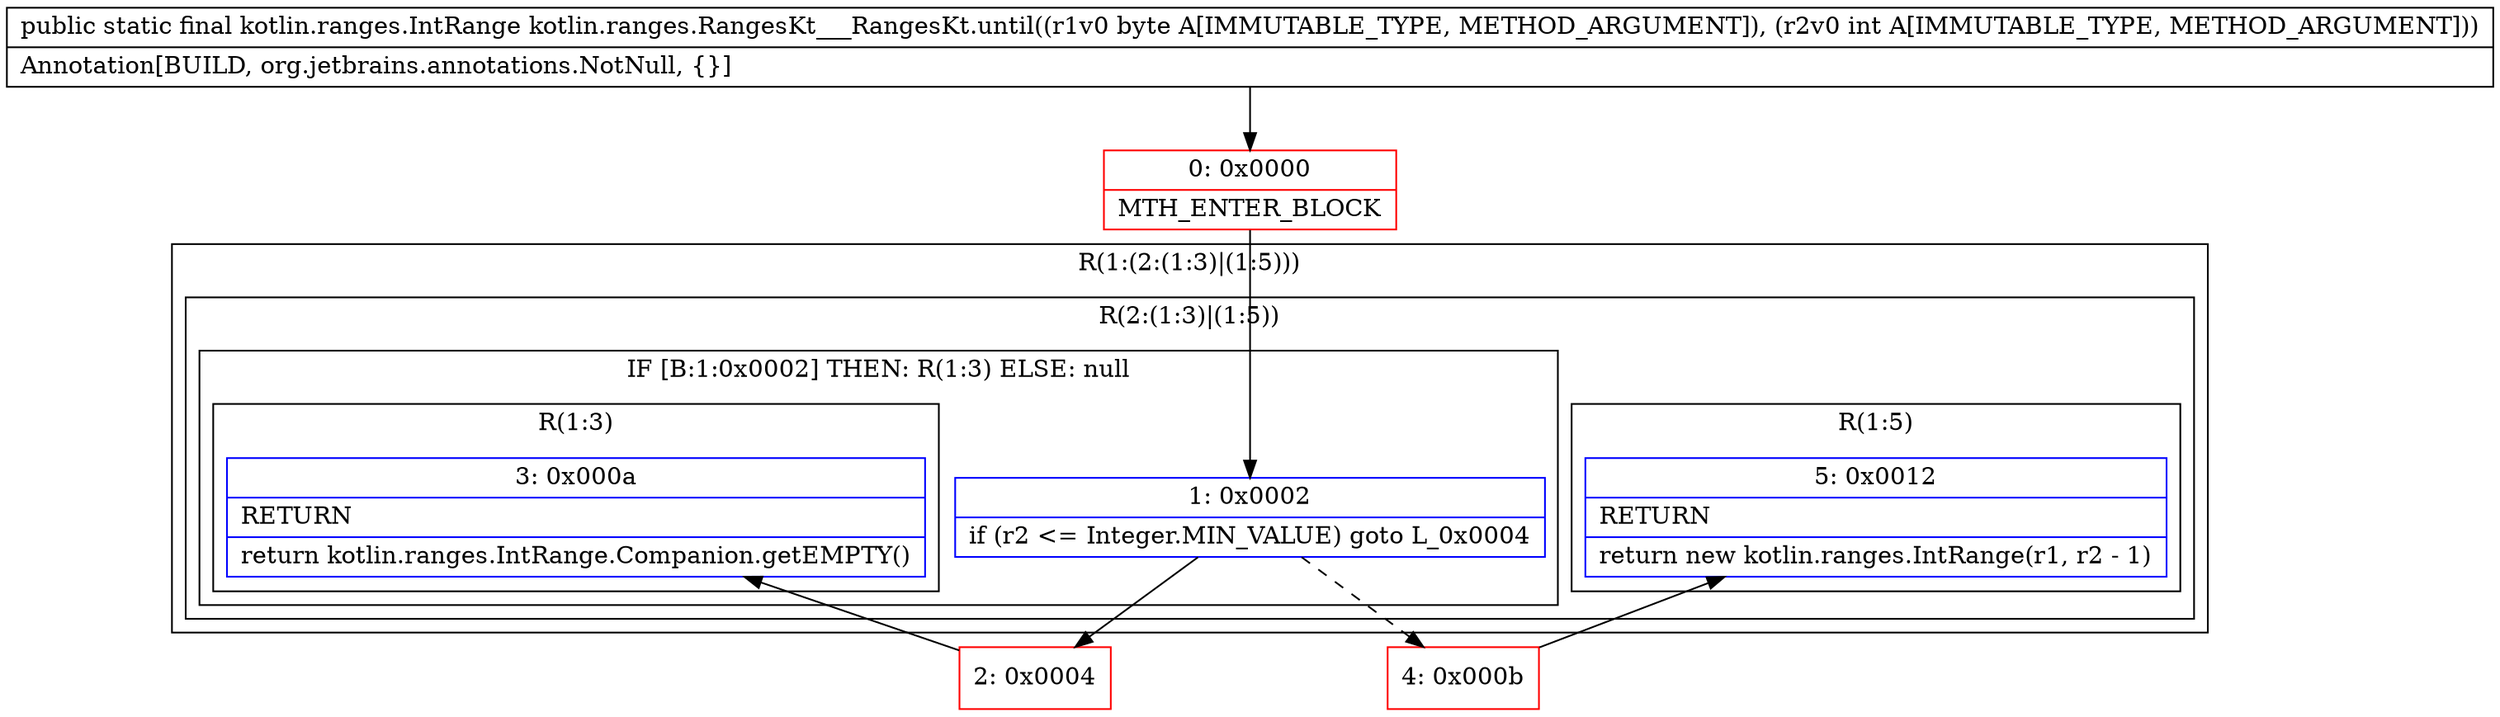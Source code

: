 digraph "CFG forkotlin.ranges.RangesKt___RangesKt.until(BI)Lkotlin\/ranges\/IntRange;" {
subgraph cluster_Region_1068686443 {
label = "R(1:(2:(1:3)|(1:5)))";
node [shape=record,color=blue];
subgraph cluster_Region_474814491 {
label = "R(2:(1:3)|(1:5))";
node [shape=record,color=blue];
subgraph cluster_IfRegion_1869170114 {
label = "IF [B:1:0x0002] THEN: R(1:3) ELSE: null";
node [shape=record,color=blue];
Node_1 [shape=record,label="{1\:\ 0x0002|if (r2 \<= Integer.MIN_VALUE) goto L_0x0004\l}"];
subgraph cluster_Region_927378369 {
label = "R(1:3)";
node [shape=record,color=blue];
Node_3 [shape=record,label="{3\:\ 0x000a|RETURN\l|return kotlin.ranges.IntRange.Companion.getEMPTY()\l}"];
}
}
subgraph cluster_Region_515795142 {
label = "R(1:5)";
node [shape=record,color=blue];
Node_5 [shape=record,label="{5\:\ 0x0012|RETURN\l|return new kotlin.ranges.IntRange(r1, r2 \- 1)\l}"];
}
}
}
Node_0 [shape=record,color=red,label="{0\:\ 0x0000|MTH_ENTER_BLOCK\l}"];
Node_2 [shape=record,color=red,label="{2\:\ 0x0004}"];
Node_4 [shape=record,color=red,label="{4\:\ 0x000b}"];
MethodNode[shape=record,label="{public static final kotlin.ranges.IntRange kotlin.ranges.RangesKt___RangesKt.until((r1v0 byte A[IMMUTABLE_TYPE, METHOD_ARGUMENT]), (r2v0 int A[IMMUTABLE_TYPE, METHOD_ARGUMENT]))  | Annotation[BUILD, org.jetbrains.annotations.NotNull, \{\}]\l}"];
MethodNode -> Node_0;
Node_1 -> Node_2;
Node_1 -> Node_4[style=dashed];
Node_0 -> Node_1;
Node_2 -> Node_3;
Node_4 -> Node_5;
}

